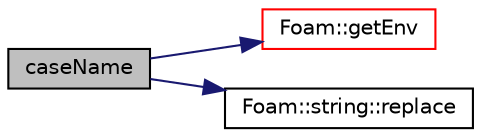 digraph "caseName"
{
  bgcolor="transparent";
  edge [fontname="Helvetica",fontsize="10",labelfontname="Helvetica",labelfontsize="10"];
  node [fontname="Helvetica",fontsize="10",shape=record];
  rankdir="LR";
  Node1 [label="caseName",height=0.2,width=0.4,color="black", fillcolor="grey75", style="filled", fontcolor="black"];
  Node1 -> Node2 [color="midnightblue",fontsize="10",style="solid",fontname="Helvetica"];
  Node2 [label="Foam::getEnv",height=0.2,width=0.4,color="red",URL="$a10725.html#aa811843798d715931c4c97ff949a89f3",tooltip="Return environment variable of given name. "];
  Node1 -> Node3 [color="midnightblue",fontsize="10",style="solid",fontname="Helvetica"];
  Node3 [label="Foam::string::replace",height=0.2,width=0.4,color="black",URL="$a02455.html#a7e6adc1b53baf219bd57e7c9fa7b9f4b",tooltip="Replace first occurence of sub-string oldStr with newStr. "];
}
